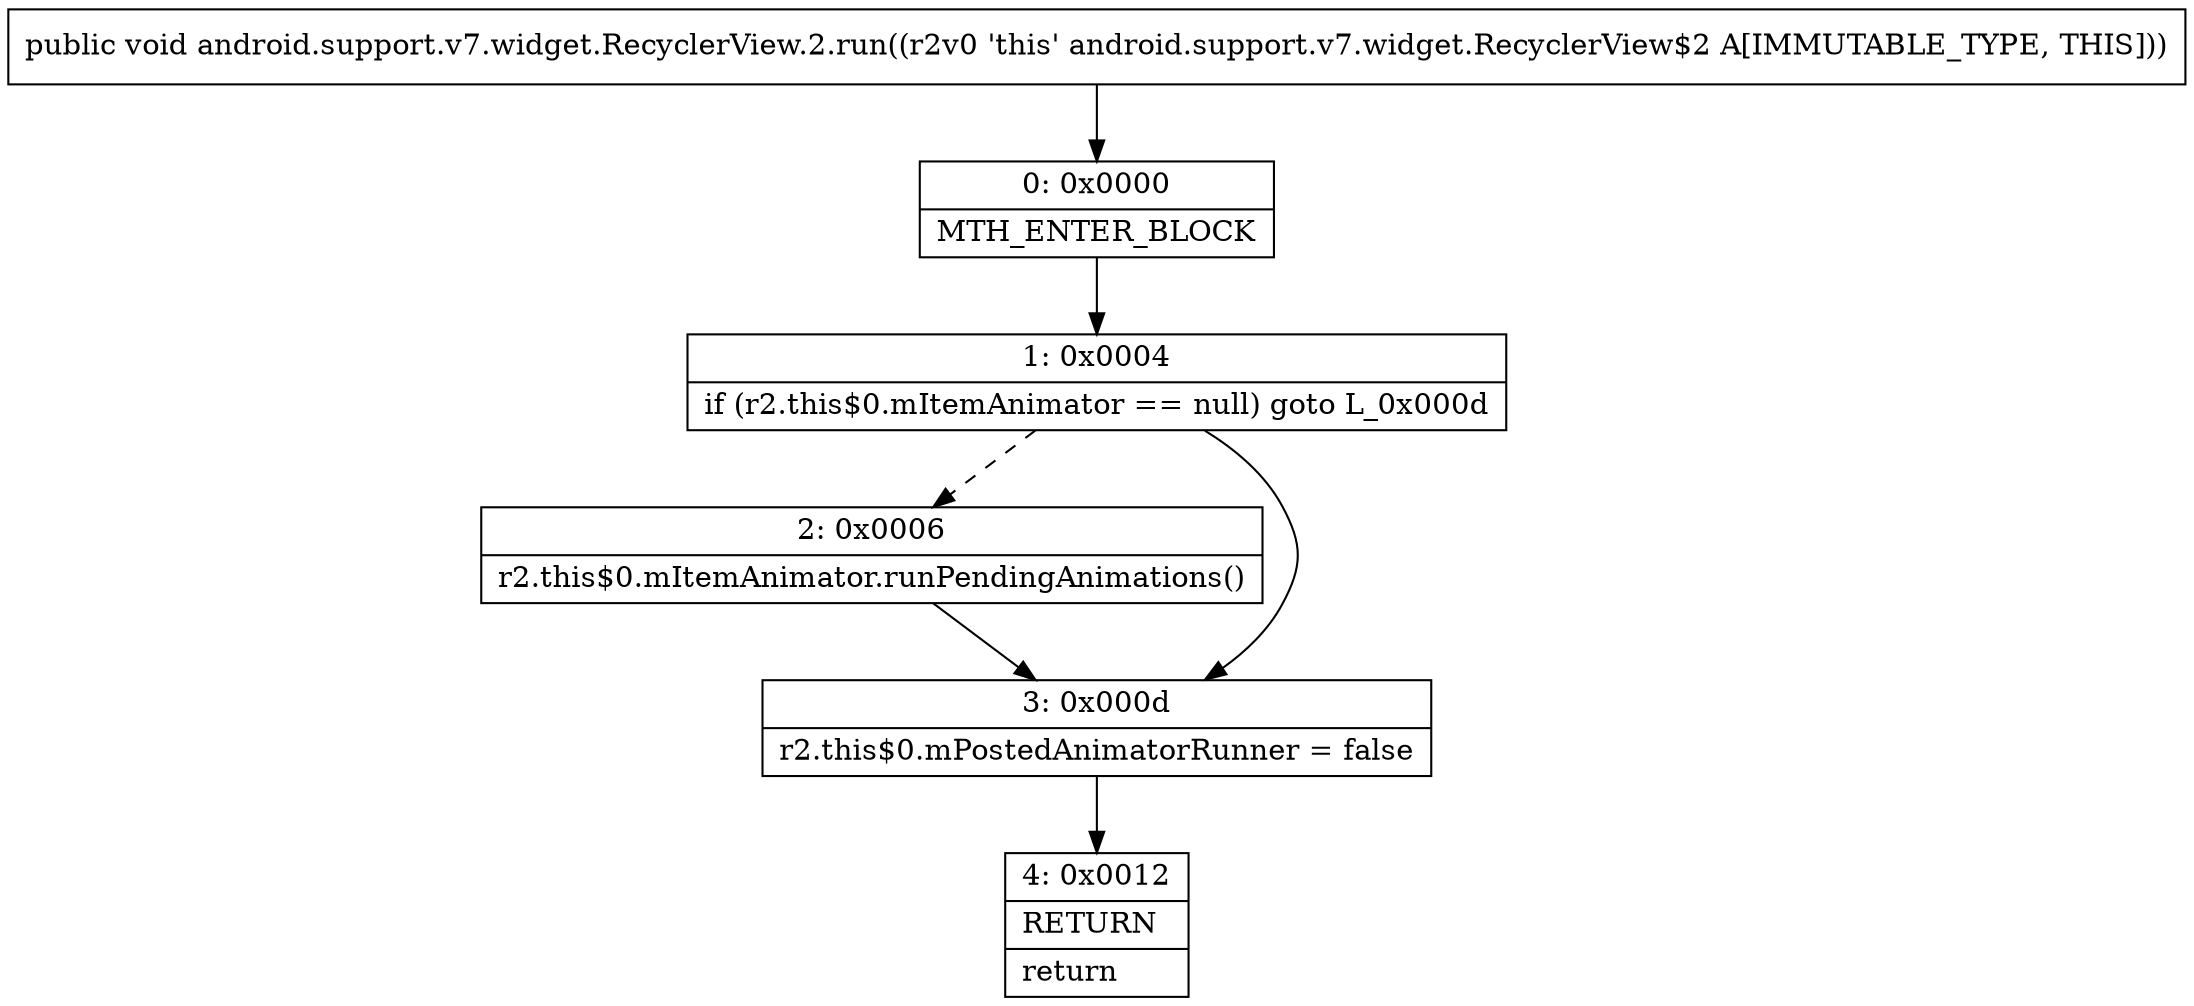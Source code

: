 digraph "CFG forandroid.support.v7.widget.RecyclerView.2.run()V" {
Node_0 [shape=record,label="{0\:\ 0x0000|MTH_ENTER_BLOCK\l}"];
Node_1 [shape=record,label="{1\:\ 0x0004|if (r2.this$0.mItemAnimator == null) goto L_0x000d\l}"];
Node_2 [shape=record,label="{2\:\ 0x0006|r2.this$0.mItemAnimator.runPendingAnimations()\l}"];
Node_3 [shape=record,label="{3\:\ 0x000d|r2.this$0.mPostedAnimatorRunner = false\l}"];
Node_4 [shape=record,label="{4\:\ 0x0012|RETURN\l|return\l}"];
MethodNode[shape=record,label="{public void android.support.v7.widget.RecyclerView.2.run((r2v0 'this' android.support.v7.widget.RecyclerView$2 A[IMMUTABLE_TYPE, THIS])) }"];
MethodNode -> Node_0;
Node_0 -> Node_1;
Node_1 -> Node_2[style=dashed];
Node_1 -> Node_3;
Node_2 -> Node_3;
Node_3 -> Node_4;
}

